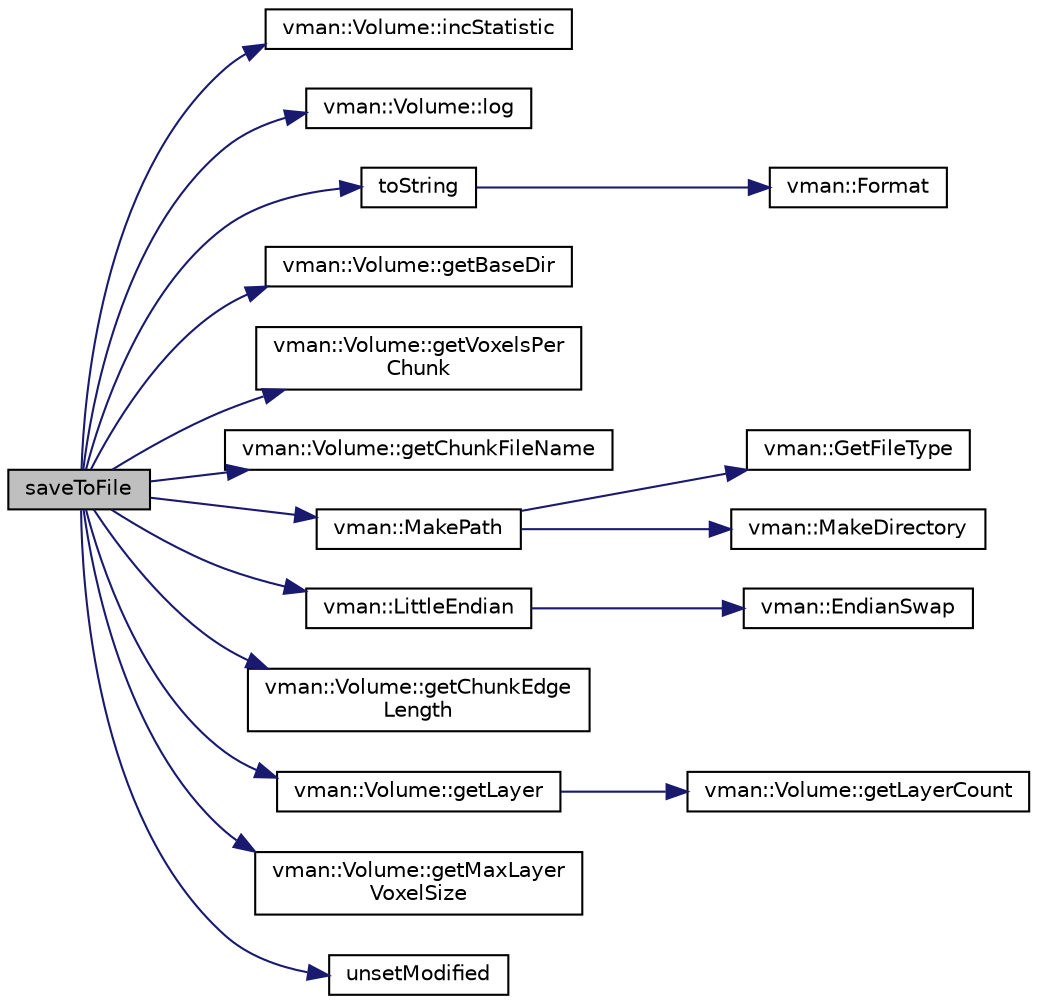 digraph "saveToFile"
{
  bgcolor="transparent";
  edge [fontname="Helvetica",fontsize="10",labelfontname="Helvetica",labelfontsize="10"];
  node [fontname="Helvetica",fontsize="10",shape=record];
  rankdir="LR";
  Node1 [label="saveToFile",height=0.2,width=0.4,color="black", fillcolor="grey75", style="filled" fontcolor="black"];
  Node1 -> Node2 [color="midnightblue",fontsize="10",style="solid",fontname="Helvetica"];
  Node2 [label="vman::Volume::incStatistic",height=0.2,width=0.4,color="black",URL="$classvman_1_1_volume.html#a00187a23c7f12d948e1da51cac903472",tooltip="Increments a statistic."];
  Node1 -> Node3 [color="midnightblue",fontsize="10",style="solid",fontname="Helvetica"];
  Node3 [label="vman::Volume::log",height=0.2,width=0.4,color="black",URL="$classvman_1_1_volume.html#a598ea8a58588f3b83254b183b7d4f0a5",tooltip="For logging vman specific messages."];
  Node1 -> Node4 [color="midnightblue",fontsize="10",style="solid",fontname="Helvetica"];
  Node4 [label="toString",height=0.2,width=0.4,color="black",URL="$classvman_1_1_chunk.html#a3f23c97b6c9f2a88e1121d1c633ccafa"];
  Node4 -> Node5 [color="midnightblue",fontsize="10",style="solid",fontname="Helvetica"];
  Node5 [label="vman::Format",height=0.2,width=0.4,color="black",URL="$namespacevman.html#ac3e1f8a132b323857161d6e615a75abe"];
  Node1 -> Node6 [color="midnightblue",fontsize="10",style="solid",fontname="Helvetica"];
  Node6 [label="vman::Volume::getBaseDir",height=0.2,width=0.4,color="black",URL="$classvman_1_1_volume.html#a85c76505018956a7a37decb5cacf24a5",tooltip="Directory where the chunks are stored."];
  Node1 -> Node7 [color="midnightblue",fontsize="10",style="solid",fontname="Helvetica"];
  Node7 [label="vman::Volume::getVoxelsPer\lChunk",height=0.2,width=0.4,color="black",URL="$classvman_1_1_volume.html#af1a19cac534e3637c42f0c2b8fe07cc5",tooltip="Is thread safe."];
  Node1 -> Node8 [color="midnightblue",fontsize="10",style="solid",fontname="Helvetica"];
  Node8 [label="vman::Volume::getChunkFileName",height=0.2,width=0.4,color="black",URL="$classvman_1_1_volume.html#a5e9a9bdafd987efd22d7fcf1407c0f6f",tooltip="Generates the file name where a specific chunk could be stored."];
  Node1 -> Node9 [color="midnightblue",fontsize="10",style="solid",fontname="Helvetica"];
  Node9 [label="vman::MakePath",height=0.2,width=0.4,color="black",URL="$namespacevman.html#aa997ff2054979469be7decbfa9af7cfa",tooltip="Creates directory entries for all segments followed by an directory separator."];
  Node9 -> Node10 [color="midnightblue",fontsize="10",style="solid",fontname="Helvetica"];
  Node10 [label="vman::GetFileType",height=0.2,width=0.4,color="black",URL="$namespacevman.html#accaded6ee243677039bdc6679f8a87d2"];
  Node9 -> Node11 [color="midnightblue",fontsize="10",style="solid",fontname="Helvetica"];
  Node11 [label="vman::MakeDirectory",height=0.2,width=0.4,color="black",URL="$namespacevman.html#afb007d71edd5573cd8e0b3752c213c01"];
  Node1 -> Node12 [color="midnightblue",fontsize="10",style="solid",fontname="Helvetica"];
  Node12 [label="vman::LittleEndian",height=0.2,width=0.4,color="black",URL="$namespacevman.html#a5035fe0000ff08cad2c4dc2583dc9b00"];
  Node12 -> Node13 [color="midnightblue",fontsize="10",style="solid",fontname="Helvetica"];
  Node13 [label="vman::EndianSwap",height=0.2,width=0.4,color="black",URL="$namespacevman.html#ab17926368ee8c720294ecf3998758a75"];
  Node1 -> Node14 [color="midnightblue",fontsize="10",style="solid",fontname="Helvetica"];
  Node14 [label="vman::Volume::getChunkEdge\lLength",height=0.2,width=0.4,color="black",URL="$classvman_1_1_volume.html#a47cba828c841c9f4710ecb93563225be",tooltip="Is thread safe."];
  Node1 -> Node15 [color="midnightblue",fontsize="10",style="solid",fontname="Helvetica"];
  Node15 [label="vman::Volume::getLayer",height=0.2,width=0.4,color="black",URL="$classvman_1_1_volume.html#a993509fa90ad7c16346df867ab88ab7c",tooltip="Is thread safe."];
  Node15 -> Node16 [color="midnightblue",fontsize="10",style="solid",fontname="Helvetica"];
  Node16 [label="vman::Volume::getLayerCount",height=0.2,width=0.4,color="black",URL="$classvman_1_1_volume.html#aef946f3e09723b94cd86f7aab100c181",tooltip="Is thread safe."];
  Node1 -> Node17 [color="midnightblue",fontsize="10",style="solid",fontname="Helvetica"];
  Node17 [label="vman::Volume::getMaxLayer\lVoxelSize",height=0.2,width=0.4,color="black",URL="$classvman_1_1_volume.html#abd2322f7701c3a1e92a9050eb2924c34",tooltip="Is thread safe."];
  Node1 -> Node18 [color="midnightblue",fontsize="10",style="solid",fontname="Helvetica"];
  Node18 [label="unsetModified",height=0.2,width=0.4,color="black",URL="$classvman_1_1_chunk.html#a6d1384604666e55d75f83324f770b048",tooltip="Resets the modified flag."];
}
